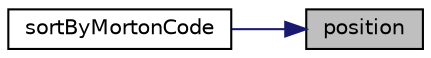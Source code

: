 digraph "position"
{
 // LATEX_PDF_SIZE
  edge [fontname="Helvetica",fontsize="10",labelfontname="Helvetica",labelfontsize="10"];
  node [fontname="Helvetica",fontsize="10",shape=record];
  rankdir="RL";
  Node1 [label="position",height=0.2,width=0.4,color="black", fillcolor="grey75", style="filled", fontcolor="black",tooltip=" "];
  Node1 -> Node2 [dir="back",color="midnightblue",fontsize="10",style="solid",fontname="Helvetica"];
  Node2 [label="sortByMortonCode",height=0.2,width=0.4,color="black", fillcolor="white", style="filled",URL="$classpFlow_1_1positionParticles.html#ad42834cb8502ea018142a394b9abf35d",tooltip=" "];
}
